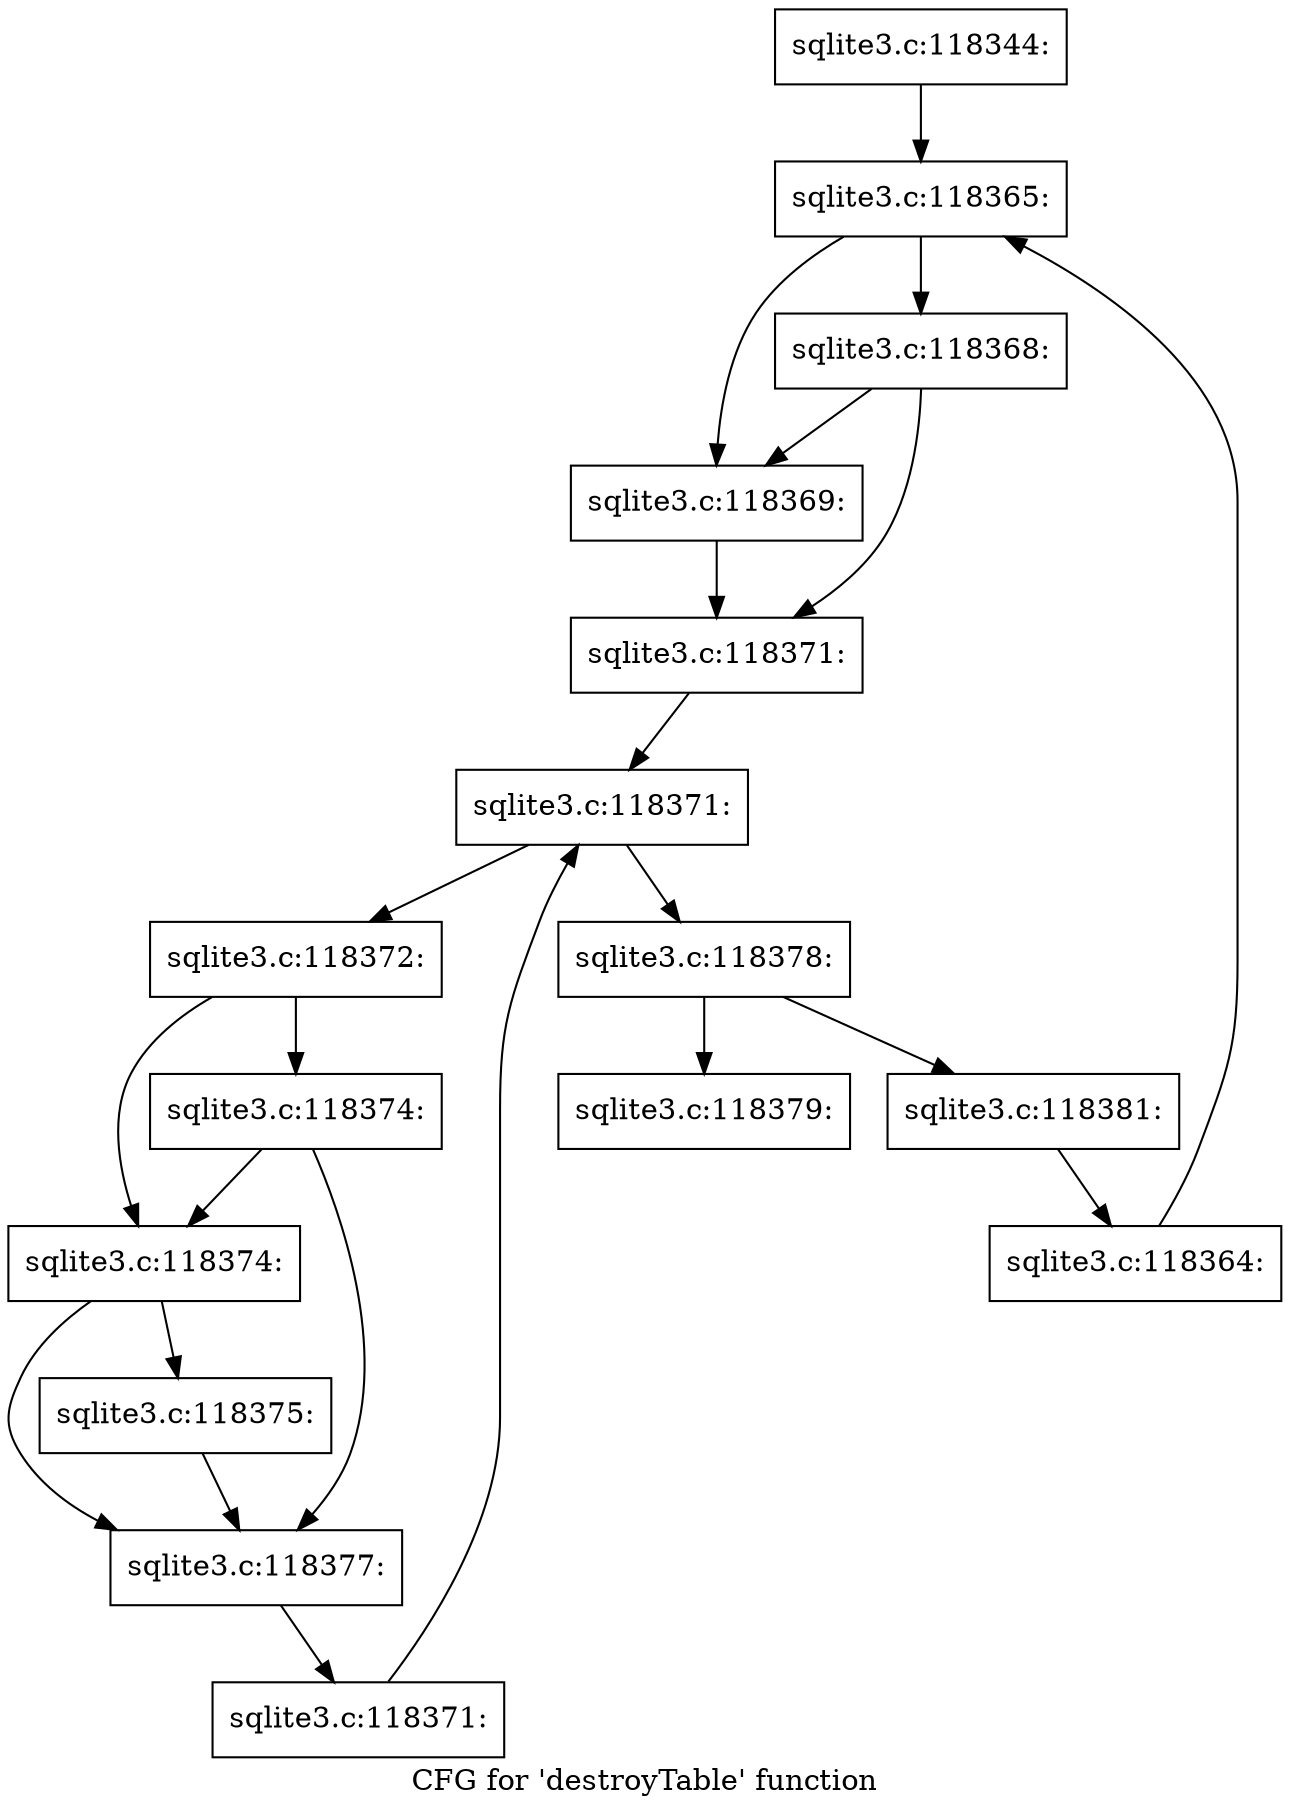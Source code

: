 digraph "CFG for 'destroyTable' function" {
	label="CFG for 'destroyTable' function";

	Node0x55c0f92412b0 [shape=record,label="{sqlite3.c:118344:}"];
	Node0x55c0f92412b0 -> Node0x55c0f9242a50;
	Node0x55c0f9242a50 [shape=record,label="{sqlite3.c:118365:}"];
	Node0x55c0f9242a50 -> Node0x55c0f92432c0;
	Node0x55c0f9242a50 -> Node0x55c0f9243360;
	Node0x55c0f9243360 [shape=record,label="{sqlite3.c:118368:}"];
	Node0x55c0f9243360 -> Node0x55c0f92432c0;
	Node0x55c0f9243360 -> Node0x55c0f9243310;
	Node0x55c0f92432c0 [shape=record,label="{sqlite3.c:118369:}"];
	Node0x55c0f92432c0 -> Node0x55c0f9243310;
	Node0x55c0f9243310 [shape=record,label="{sqlite3.c:118371:}"];
	Node0x55c0f9243310 -> Node0x55c0f7eecca0;
	Node0x55c0f7eecca0 [shape=record,label="{sqlite3.c:118371:}"];
	Node0x55c0f7eecca0 -> Node0x55c0f7eecec0;
	Node0x55c0f7eecca0 -> Node0x55c0f9243c00;
	Node0x55c0f7eecec0 [shape=record,label="{sqlite3.c:118372:}"];
	Node0x55c0f7eecec0 -> Node0x55c0f7eed850;
	Node0x55c0f7eecec0 -> Node0x55c0f7eed8d0;
	Node0x55c0f7eed8d0 [shape=record,label="{sqlite3.c:118374:}"];
	Node0x55c0f7eed8d0 -> Node0x55c0f7eed850;
	Node0x55c0f7eed8d0 -> Node0x55c0f7eed800;
	Node0x55c0f7eed850 [shape=record,label="{sqlite3.c:118374:}"];
	Node0x55c0f7eed850 -> Node0x55c0f7eed7b0;
	Node0x55c0f7eed850 -> Node0x55c0f7eed800;
	Node0x55c0f7eed7b0 [shape=record,label="{sqlite3.c:118375:}"];
	Node0x55c0f7eed7b0 -> Node0x55c0f7eed800;
	Node0x55c0f7eed800 [shape=record,label="{sqlite3.c:118377:}"];
	Node0x55c0f7eed800 -> Node0x55c0f7eece30;
	Node0x55c0f7eece30 [shape=record,label="{sqlite3.c:118371:}"];
	Node0x55c0f7eece30 -> Node0x55c0f7eecca0;
	Node0x55c0f9243c00 [shape=record,label="{sqlite3.c:118378:}"];
	Node0x55c0f9243c00 -> Node0x55c0f7eeea30;
	Node0x55c0f9243c00 -> Node0x55c0f7eeead0;
	Node0x55c0f7eeea30 [shape=record,label="{sqlite3.c:118379:}"];
	Node0x55c0f7eeead0 [shape=record,label="{sqlite3.c:118381:}"];
	Node0x55c0f7eeead0 -> Node0x55c0f7eeea80;
	Node0x55c0f7eeea80 [shape=record,label="{sqlite3.c:118364:}"];
	Node0x55c0f7eeea80 -> Node0x55c0f9242a50;
}
